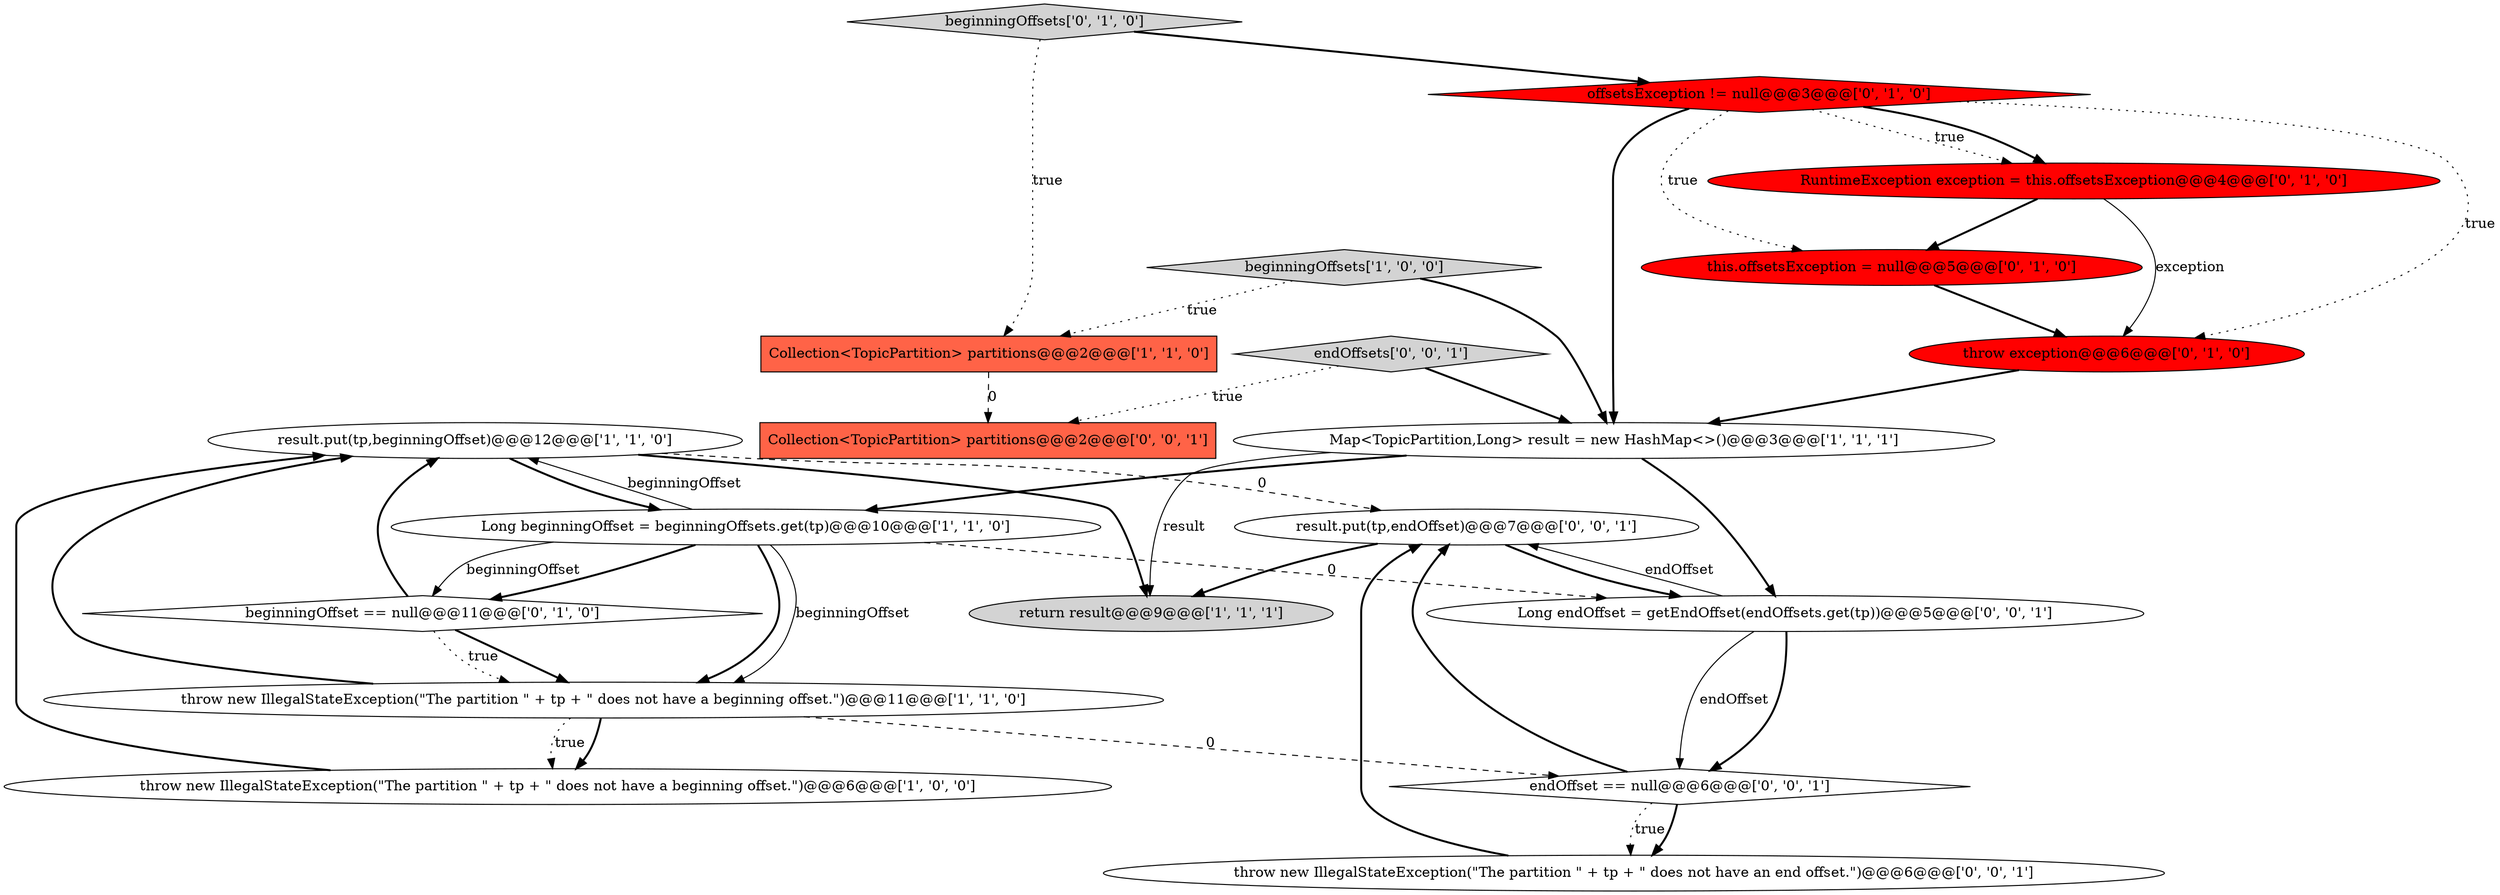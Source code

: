 digraph {
18 [style = filled, label = "result.put(tp,endOffset)@@@7@@@['0', '0', '1']", fillcolor = white, shape = ellipse image = "AAA0AAABBB3BBB"];
5 [style = filled, label = "result.put(tp,beginningOffset)@@@12@@@['1', '1', '0']", fillcolor = white, shape = ellipse image = "AAA0AAABBB1BBB"];
10 [style = filled, label = "beginningOffset == null@@@11@@@['0', '1', '0']", fillcolor = white, shape = diamond image = "AAA0AAABBB2BBB"];
3 [style = filled, label = "Map<TopicPartition,Long> result = new HashMap<>()@@@3@@@['1', '1', '1']", fillcolor = white, shape = ellipse image = "AAA0AAABBB1BBB"];
0 [style = filled, label = "return result@@@9@@@['1', '1', '1']", fillcolor = lightgray, shape = ellipse image = "AAA0AAABBB1BBB"];
14 [style = filled, label = "Collection<TopicPartition> partitions@@@2@@@['0', '0', '1']", fillcolor = tomato, shape = box image = "AAA0AAABBB3BBB"];
16 [style = filled, label = "throw new IllegalStateException(\"The partition \" + tp + \" does not have an end offset.\")@@@6@@@['0', '0', '1']", fillcolor = white, shape = ellipse image = "AAA0AAABBB3BBB"];
19 [style = filled, label = "endOffsets['0', '0', '1']", fillcolor = lightgray, shape = diamond image = "AAA0AAABBB3BBB"];
7 [style = filled, label = "Long beginningOffset = beginningOffsets.get(tp)@@@10@@@['1', '1', '0']", fillcolor = white, shape = ellipse image = "AAA0AAABBB1BBB"];
8 [style = filled, label = "throw exception@@@6@@@['0', '1', '0']", fillcolor = red, shape = ellipse image = "AAA1AAABBB2BBB"];
1 [style = filled, label = "Collection<TopicPartition> partitions@@@2@@@['1', '1', '0']", fillcolor = tomato, shape = box image = "AAA0AAABBB1BBB"];
9 [style = filled, label = "offsetsException != null@@@3@@@['0', '1', '0']", fillcolor = red, shape = diamond image = "AAA1AAABBB2BBB"];
6 [style = filled, label = "beginningOffsets['1', '0', '0']", fillcolor = lightgray, shape = diamond image = "AAA0AAABBB1BBB"];
13 [style = filled, label = "beginningOffsets['0', '1', '0']", fillcolor = lightgray, shape = diamond image = "AAA0AAABBB2BBB"];
17 [style = filled, label = "endOffset == null@@@6@@@['0', '0', '1']", fillcolor = white, shape = diamond image = "AAA0AAABBB3BBB"];
15 [style = filled, label = "Long endOffset = getEndOffset(endOffsets.get(tp))@@@5@@@['0', '0', '1']", fillcolor = white, shape = ellipse image = "AAA0AAABBB3BBB"];
12 [style = filled, label = "RuntimeException exception = this.offsetsException@@@4@@@['0', '1', '0']", fillcolor = red, shape = ellipse image = "AAA1AAABBB2BBB"];
2 [style = filled, label = "throw new IllegalStateException(\"The partition \" + tp + \" does not have a beginning offset.\")@@@6@@@['1', '0', '0']", fillcolor = white, shape = ellipse image = "AAA0AAABBB1BBB"];
11 [style = filled, label = "this.offsetsException = null@@@5@@@['0', '1', '0']", fillcolor = red, shape = ellipse image = "AAA1AAABBB2BBB"];
4 [style = filled, label = "throw new IllegalStateException(\"The partition \" + tp + \" does not have a beginning offset.\")@@@11@@@['1', '1', '0']", fillcolor = white, shape = ellipse image = "AAA0AAABBB1BBB"];
6->3 [style = bold, label=""];
19->14 [style = dotted, label="true"];
9->12 [style = dotted, label="true"];
16->18 [style = bold, label=""];
1->14 [style = dashed, label="0"];
4->17 [style = dashed, label="0"];
7->10 [style = bold, label=""];
9->11 [style = dotted, label="true"];
8->3 [style = bold, label=""];
12->11 [style = bold, label=""];
18->15 [style = bold, label=""];
6->1 [style = dotted, label="true"];
3->15 [style = bold, label=""];
4->2 [style = bold, label=""];
7->4 [style = bold, label=""];
7->5 [style = solid, label="beginningOffset"];
5->18 [style = dashed, label="0"];
15->17 [style = solid, label="endOffset"];
12->8 [style = solid, label="exception"];
9->8 [style = dotted, label="true"];
17->16 [style = dotted, label="true"];
13->1 [style = dotted, label="true"];
15->17 [style = bold, label=""];
7->4 [style = solid, label="beginningOffset"];
10->5 [style = bold, label=""];
5->0 [style = bold, label=""];
3->7 [style = bold, label=""];
3->0 [style = solid, label="result"];
10->4 [style = bold, label=""];
7->15 [style = dashed, label="0"];
9->3 [style = bold, label=""];
5->7 [style = bold, label=""];
11->8 [style = bold, label=""];
7->10 [style = solid, label="beginningOffset"];
9->12 [style = bold, label=""];
13->9 [style = bold, label=""];
10->4 [style = dotted, label="true"];
15->18 [style = solid, label="endOffset"];
4->5 [style = bold, label=""];
19->3 [style = bold, label=""];
18->0 [style = bold, label=""];
4->2 [style = dotted, label="true"];
17->18 [style = bold, label=""];
17->16 [style = bold, label=""];
2->5 [style = bold, label=""];
}
